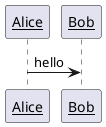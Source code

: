 {
  "sha1": "f3qlklcyi1l4r8fz4jw0lphyqwch2sf",
  "insertion": {
    "when": "2024-06-01T09:03:05.488Z",
    "user": "plantuml@gmail.com"
  }
}
@startuml
skinparam sequenceParticipant underline
Alice -> Bob : hello
@enduml

